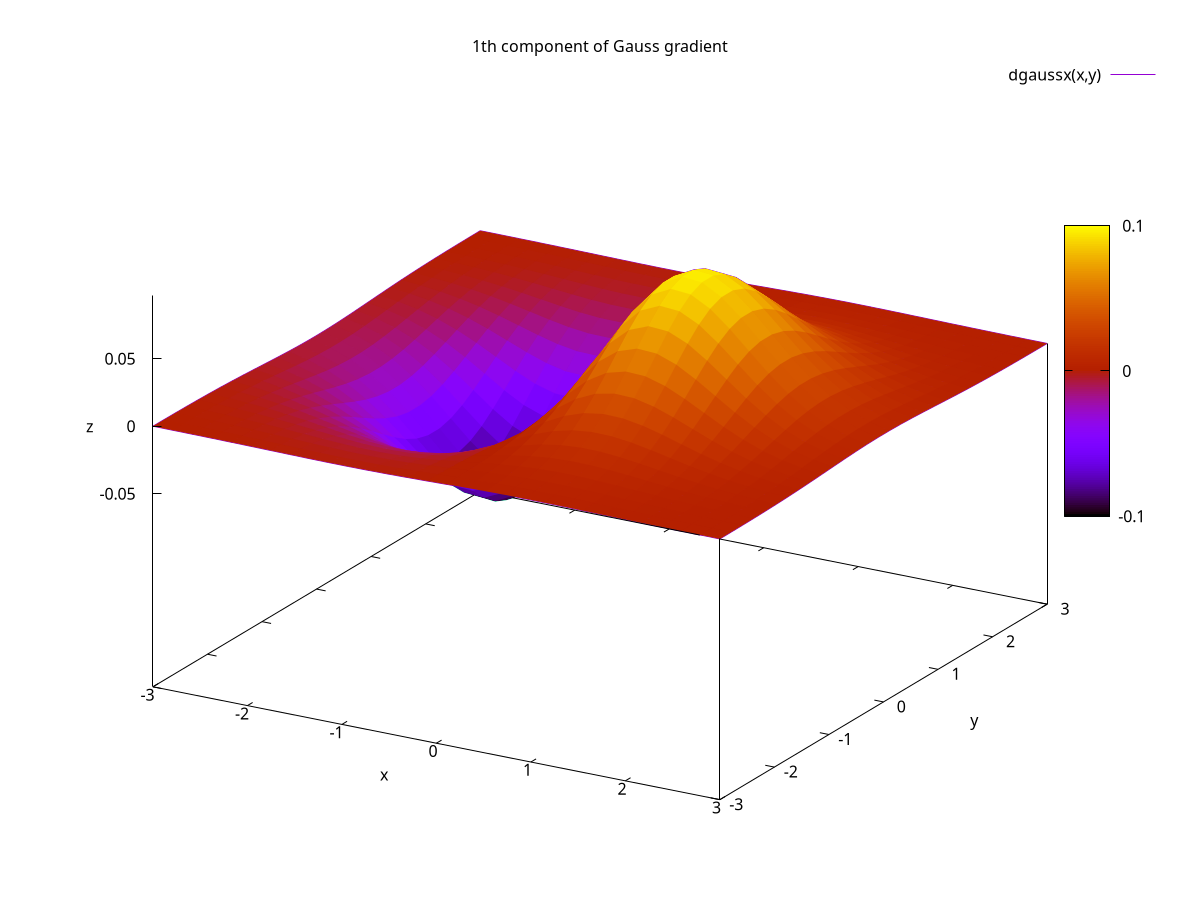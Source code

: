 set terminal postscript eps enhanced color "NimbusSanL-Regu"30 fontfile "uhvr8a.pfb"
set output "vdgaussx.eps"
set title "1th component of Gauss gradient"
set isosample 30
set hidden
set pm3d
set xtics 1.0
set ytics 1.0
set ztics 0.05
set cbtics 0.1
set xlabel "x"
set ylabel "y"
set zlabel "z"
SIGMA=1.0
dgaussx(x,y)=1.0/((SIGMA**4)*2*pi)*x*exp(-(x**2+y**2)/(2*(SIGMA**2)))
set zrange [dgaussx(-SIGMA,0):dgaussx(SIGMA,0)]
splot [-3:3] [-3:3] dgaussx(x,y)
# pause -1 "Hit return to continue"

